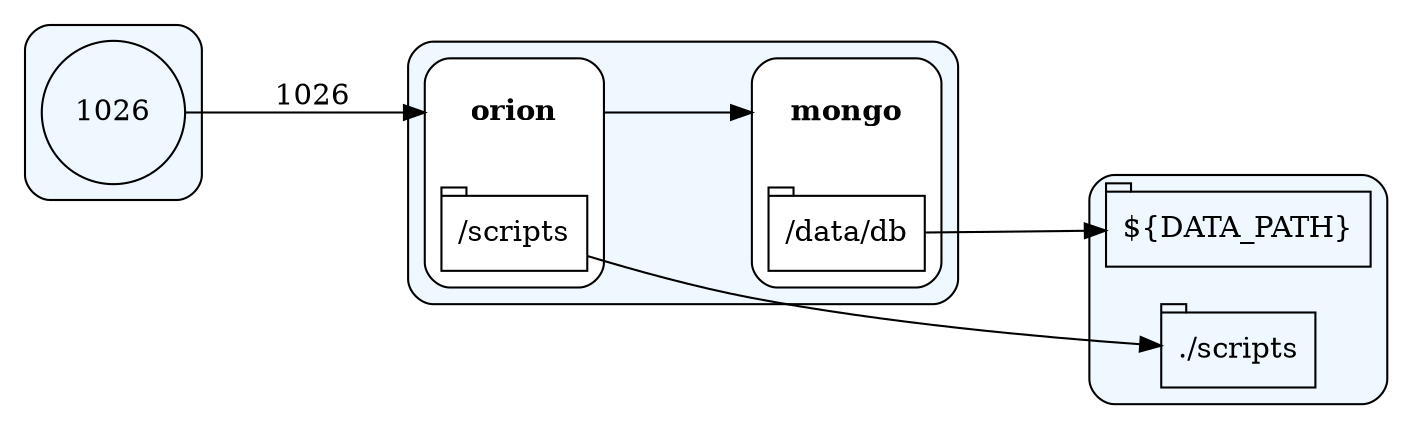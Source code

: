 digraph dockerComposeGraph {
	compound=true;
	rankdir=LR;
	ranksep=1.2;
	graph [style="filled,rounded", nodesep=0.3];

	graph [fillcolor=aliceblue];
	subgraph cluster_hostports {
		node [shape=circle];
		"1026";
	}
	graph [fillcolor=aliceblue];
	subgraph cluster_hostvolumes {
		node [shape=tab];
		"host_${DATA_PATH}" [label="${DATA_PATH}"];
		"host_./scripts" [label="./scripts"];
	}

	subgraph cluster_composeContainers {
	graph [fillcolor=aliceblue]	subgraph cluster_mongo {
	graph [fillcolor=white]		{
			node [fontname="times-bold",shape=plaintext];
			"mongo";
		}
		{
			node [shape=tab];
			"mongo_/data/db" [label="/data/db"];
		}
	}
	subgraph cluster_orion {
	graph [fillcolor=white]		{
			node [fontname="times-bold",shape=plaintext];
			"orion";
		}
		{
			node [shape=tab];
			"orion_/scripts" [label="/scripts"];
		}
	}
	}


	"mongo_/data/db" -> "host_${DATA_PATH}";
	"1026" -> "orion" [label="1026", lhead=cluster_orion];
	"orion" -> "mongo" [ltail=cluster_orion, lhead=cluster_mongo];
	"orion_/scripts" -> "host_./scripts";

}

